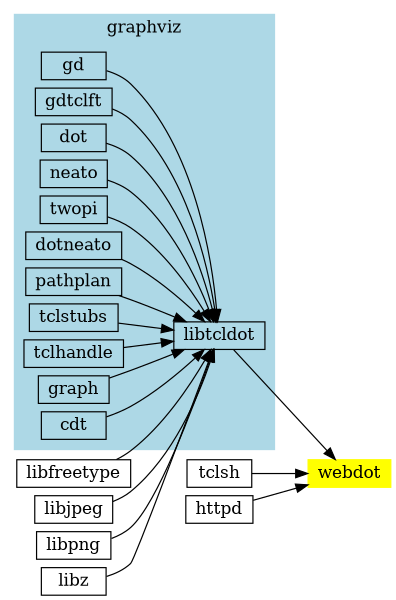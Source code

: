 digraph G {
  graph [rankdir=LR nodesep=0.1 size="3,4"]
  node [shape=box height=0.1]
  subgraph cluster_graphviz {
    graph [label=graphviz style=filled color=lightblue URL="http://www.graphviz.org/"]
    node [URL="http://www.graphviz.org/"]
    {gd gdtclft dot neato twopi dotneato pathplan tclstubs tclhandle "graph" cdt}->libtcldot
  }
  libfreetype [URL="http://www.freetype.org/"]
  libjpeg [URL="http://www.ijg.org/"]
  libpng [URL="http://www.libpng.org/pub/png/"]
  libz [URL="http://www.gzip.org/zlib/"]
  {libfreetype libjpeg libpng libz}->libtcldot
  webdot [style=filled color=yellow URL="/webdot"]
  tclsh [URL="http://tcl.activestate.com/"]
  httpd [URL="http://httpd.apache.org/"]
  {libtcldot tclsh httpd}->webdot
}

